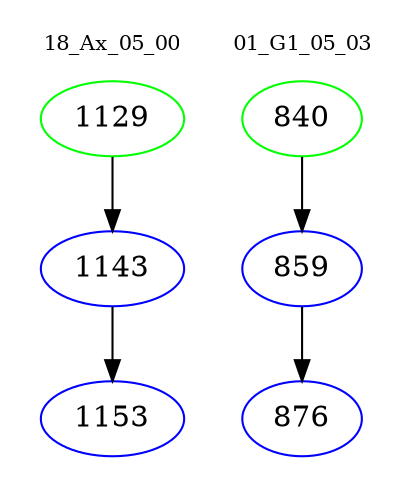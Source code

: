 digraph{
subgraph cluster_0 {
color = white
label = "18_Ax_05_00";
fontsize=10;
T0_1129 [label="1129", color="green"]
T0_1129 -> T0_1143 [color="black"]
T0_1143 [label="1143", color="blue"]
T0_1143 -> T0_1153 [color="black"]
T0_1153 [label="1153", color="blue"]
}
subgraph cluster_1 {
color = white
label = "01_G1_05_03";
fontsize=10;
T1_840 [label="840", color="green"]
T1_840 -> T1_859 [color="black"]
T1_859 [label="859", color="blue"]
T1_859 -> T1_876 [color="black"]
T1_876 [label="876", color="blue"]
}
}
